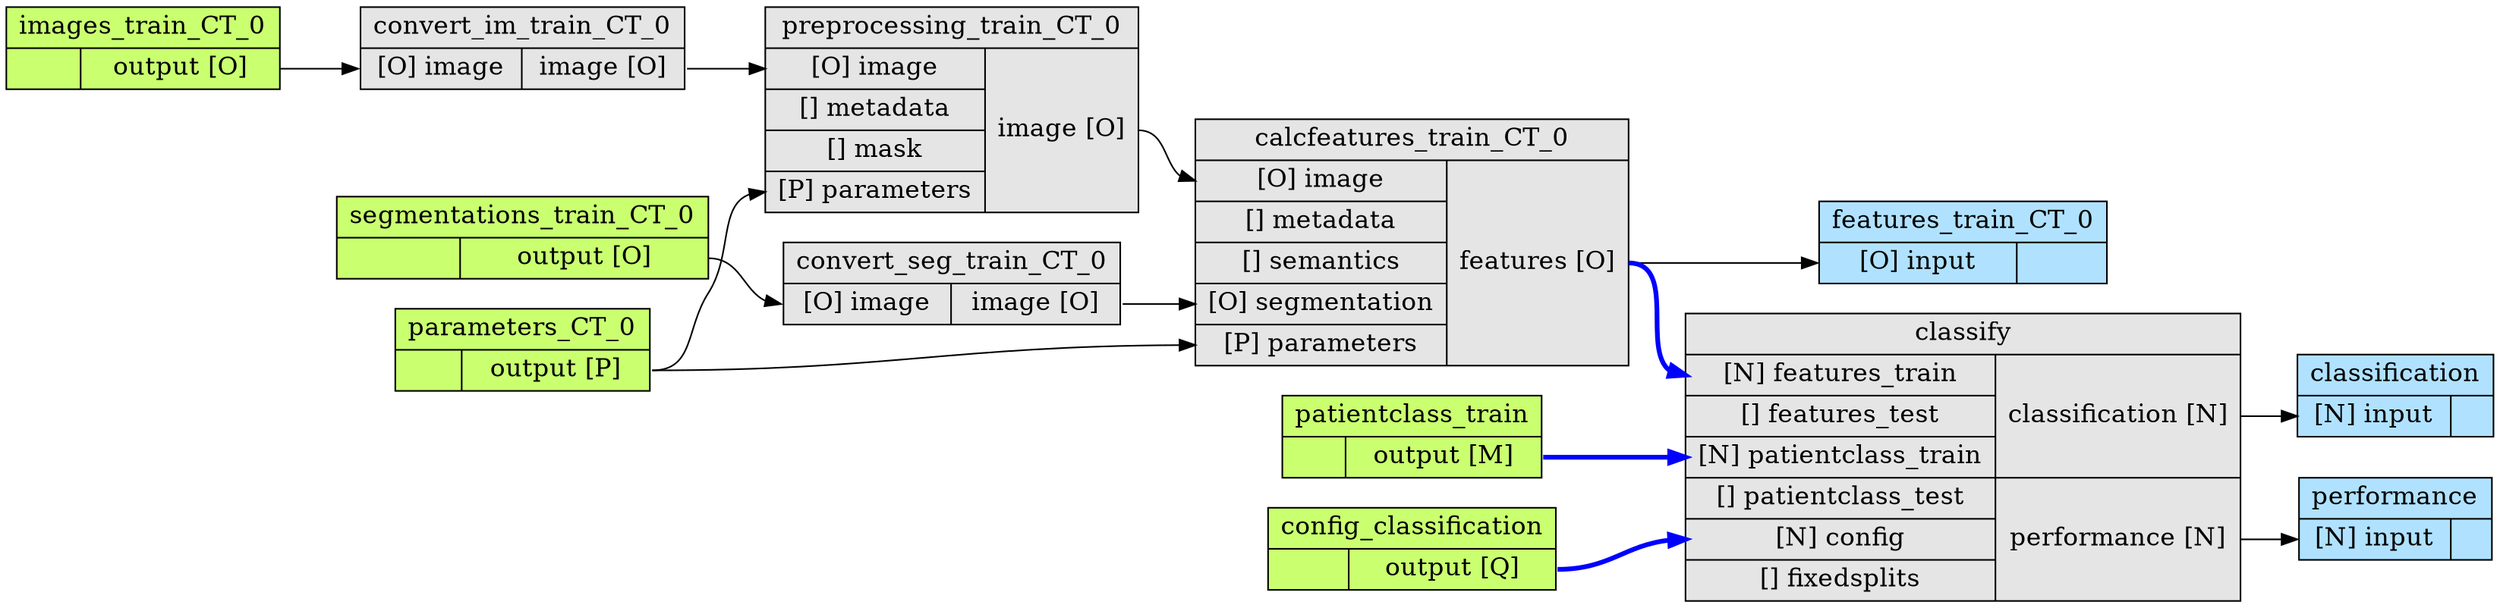 digraph structs {
	graph [rankdir=LR splines=true]
	node [fontsize=16 shape=record]
	WORC_Tutorial__classification [label="<id>classification|{{<i_input>[N] input}|{}}" fillcolor=lightskyblue1 style=filled]
	WORC_Tutorial__patientclass_train [label="<id>patientclass_train|{{}|{<o_output>output [M]}}" fillcolor=darkolivegreen1 style=filled]
	WORC_Tutorial__segmentations_train_CT_0 [label="<id>segmentations_train_CT_0|{{}|{<o_output>output [O]}}" fillcolor=darkolivegreen1 style=filled]
	WORC_Tutorial__features_train_CT_0 [label="<id>features_train_CT_0|{{<i_input>[O] input}|{}}" fillcolor=lightskyblue1 style=filled]
	WORC_Tutorial__calcfeatures_train_CT_0 [label="<id>calcfeatures_train_CT_0|{{<i_image>[O] image|<i_metadata>[] metadata|<i_semantics>[] semantics|<i_segmentation>[O] segmentation|<i_parameters>[P] parameters}|{<o_features>features [O]}}" fillcolor=gray90 style=filled]
	WORC_Tutorial__images_train_CT_0 [label="<id>images_train_CT_0|{{}|{<o_output>output [O]}}" fillcolor=darkolivegreen1 style=filled]
	WORC_Tutorial__parameters_CT_0 [label="<id>parameters_CT_0|{{}|{<o_output>output [P]}}" fillcolor=darkolivegreen1 style=filled]
	WORC_Tutorial__convert_seg_train_CT_0 [label="<id>convert_seg_train_CT_0|{{<i_image>[O] image}|{<o_image>image [O]}}" fillcolor=gray90 style=filled]
	WORC_Tutorial__preprocessing_train_CT_0 [label="<id>preprocessing_train_CT_0|{{<i_image>[O] image|<i_metadata>[] metadata|<i_mask>[] mask|<i_parameters>[P] parameters}|{<o_image>image [O]}}" fillcolor=gray90 style=filled]
	WORC_Tutorial__performance [label="<id>performance|{{<i_input>[N] input}|{}}" fillcolor=lightskyblue1 style=filled]
	WORC_Tutorial__config_classification [label="<id>config_classification|{{}|{<o_output>output [Q]}}" fillcolor=darkolivegreen1 style=filled]
	WORC_Tutorial__convert_im_train_CT_0 [label="<id>convert_im_train_CT_0|{{<i_image>[O] image}|{<o_image>image [O]}}" fillcolor=gray90 style=filled]
	WORC_Tutorial__classify [label="<id>classify|{{<i_features_train>[N] features_train|<i_features_test>[] features_test|<i_patientclass_train>[N] patientclass_train|<i_patientclass_test>[] patientclass_test|<i_config>[N] config|<i_fixedsplits>[] fixedsplits}|{<o_classification>classification [N]|<o_performance>performance [N]}}" fillcolor=gray90 style=filled]
	WORC_Tutorial__calcfeatures_train_CT_0:o_features -> WORC_Tutorial__features_train_CT_0:i_input [color=black penwidth=1 weight=1]
	WORC_Tutorial__calcfeatures_train_CT_0:o_features -> WORC_Tutorial__classify:i_features_train [color=blue penwidth=3 weight=3]
	WORC_Tutorial__convert_seg_train_CT_0:o_image -> WORC_Tutorial__calcfeatures_train_CT_0:i_segmentation [color=black penwidth=1 weight=1]
	WORC_Tutorial__segmentations_train_CT_0:o_output -> WORC_Tutorial__convert_seg_train_CT_0:i_image [color=black penwidth=1 weight=1]
	WORC_Tutorial__preprocessing_train_CT_0:o_image -> WORC_Tutorial__calcfeatures_train_CT_0:i_image [color=black penwidth=1 weight=1]
	WORC_Tutorial__classify:o_performance -> WORC_Tutorial__performance:i_input [color=black penwidth=1 weight=1]
	WORC_Tutorial__classify:o_classification -> WORC_Tutorial__classification:i_input [color=black penwidth=1 weight=1]
	WORC_Tutorial__patientclass_train:o_output -> WORC_Tutorial__classify:i_patientclass_train [color=blue penwidth=3 weight=3]
	WORC_Tutorial__config_classification:o_output -> WORC_Tutorial__classify:i_config [color=blue penwidth=3 weight=3]
	WORC_Tutorial__parameters_CT_0:o_output -> WORC_Tutorial__calcfeatures_train_CT_0:i_parameters [color=black penwidth=1 weight=1]
	WORC_Tutorial__convert_im_train_CT_0:o_image -> WORC_Tutorial__preprocessing_train_CT_0:i_image [color=black penwidth=1 weight=1]
	WORC_Tutorial__parameters_CT_0:o_output -> WORC_Tutorial__preprocessing_train_CT_0:i_parameters [color=black penwidth=1 weight=1]
	WORC_Tutorial__images_train_CT_0:o_output -> WORC_Tutorial__convert_im_train_CT_0:i_image [color=black penwidth=1 weight=1]
}
